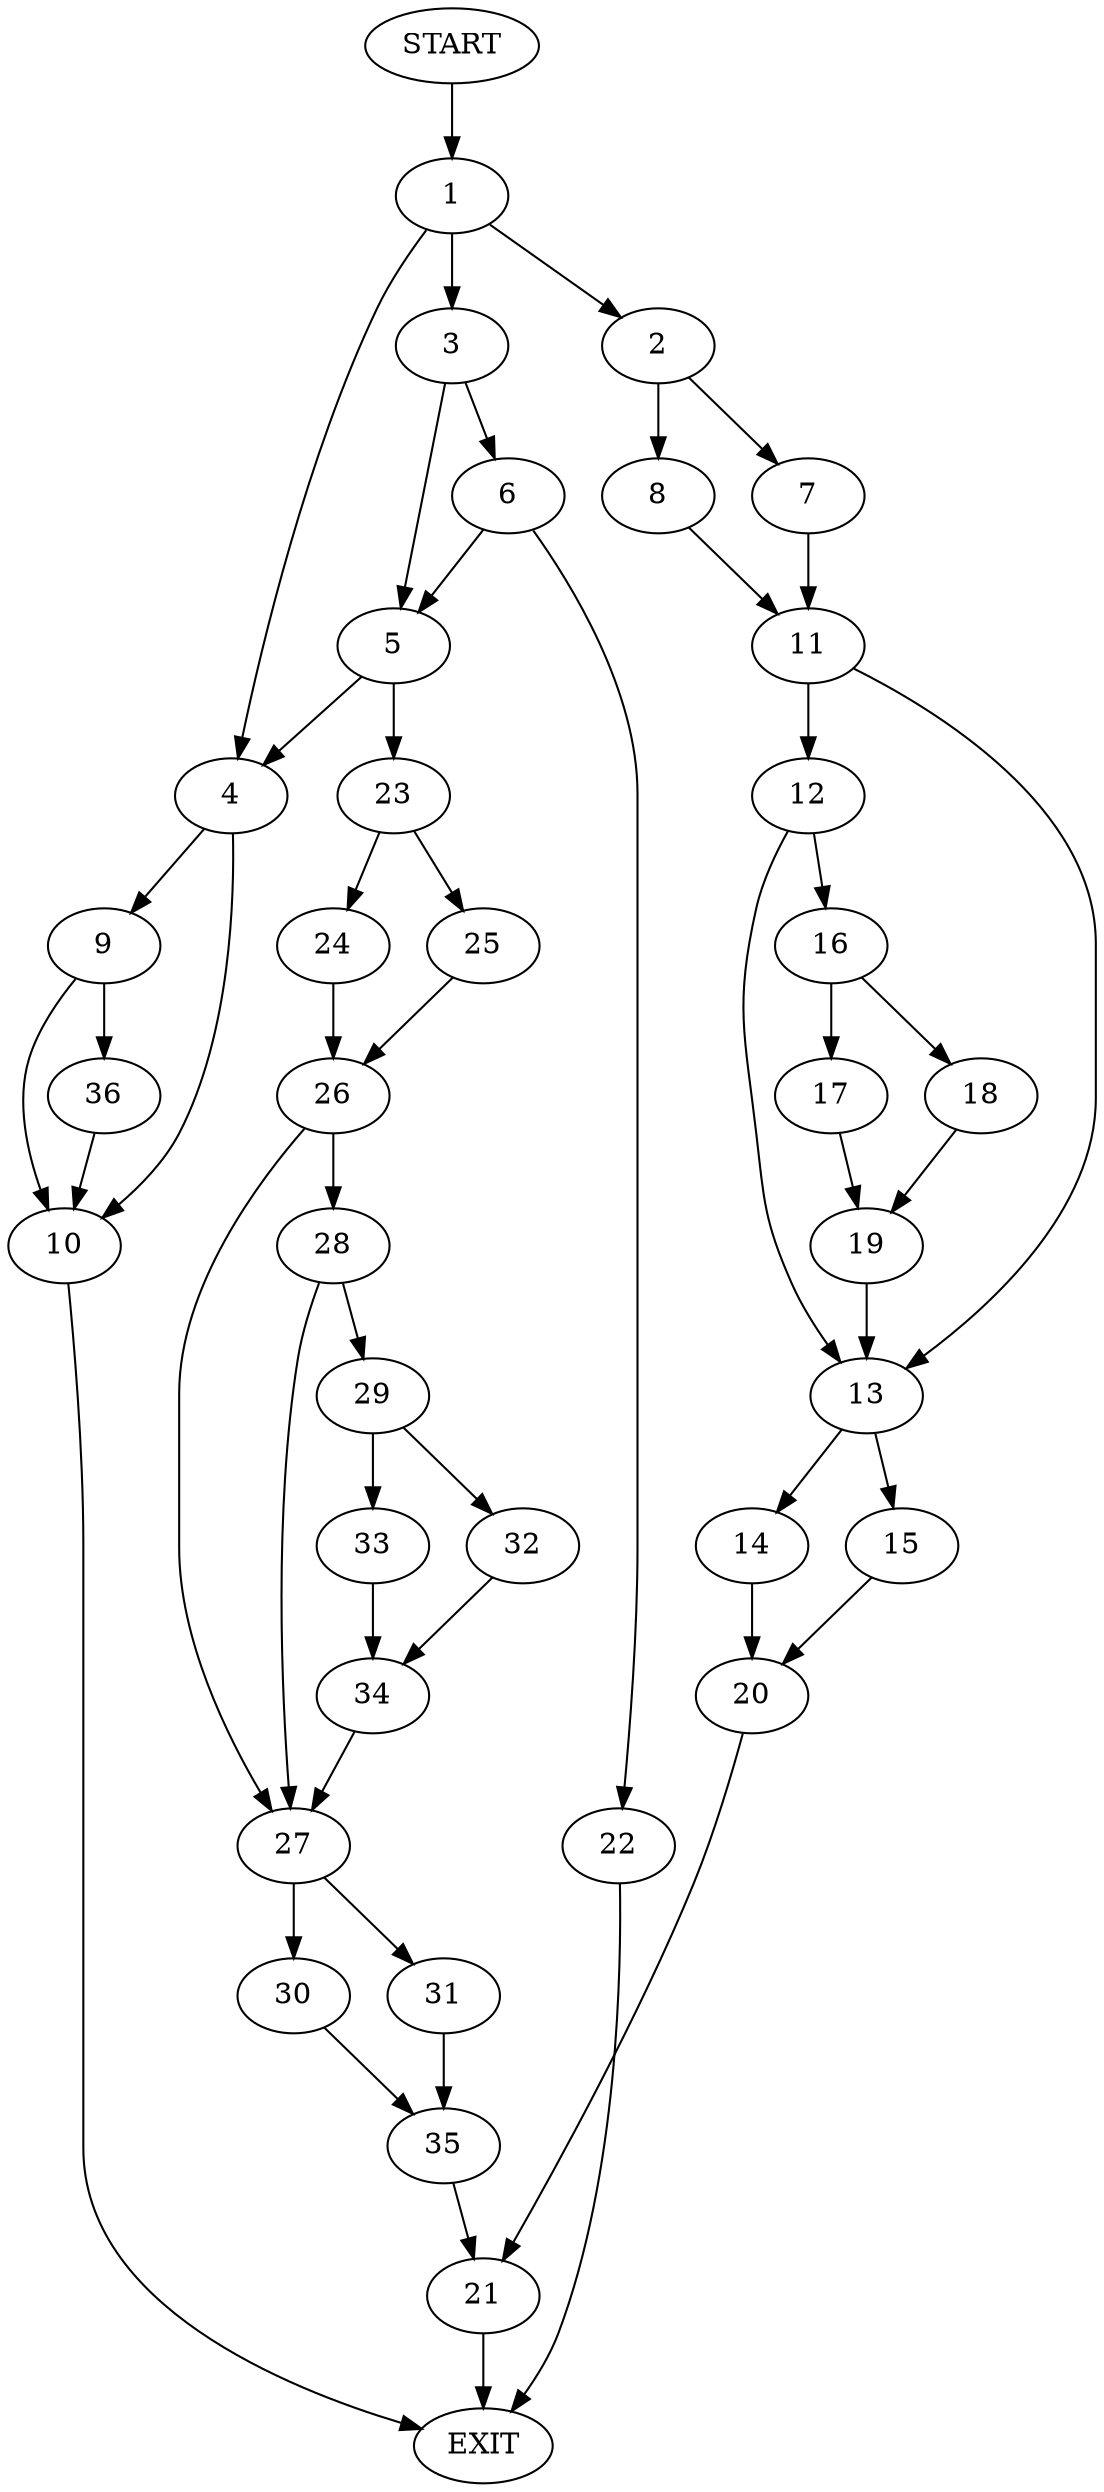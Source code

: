 digraph {
0 [label="START"]
37 [label="EXIT"]
0 -> 1
1 -> 2
1 -> 3
1 -> 4
3 -> 5
3 -> 6
2 -> 7
2 -> 8
4 -> 9
4 -> 10
7 -> 11
8 -> 11
11 -> 12
11 -> 13
13 -> 14
13 -> 15
12 -> 13
12 -> 16
16 -> 17
16 -> 18
17 -> 19
18 -> 19
19 -> 13
15 -> 20
14 -> 20
20 -> 21
21 -> 37
6 -> 5
6 -> 22
5 -> 23
5 -> 4
22 -> 37
23 -> 24
23 -> 25
25 -> 26
24 -> 26
26 -> 27
26 -> 28
28 -> 27
28 -> 29
27 -> 30
27 -> 31
29 -> 32
29 -> 33
32 -> 34
33 -> 34
34 -> 27
31 -> 35
30 -> 35
35 -> 21
10 -> 37
9 -> 36
9 -> 10
36 -> 10
}

